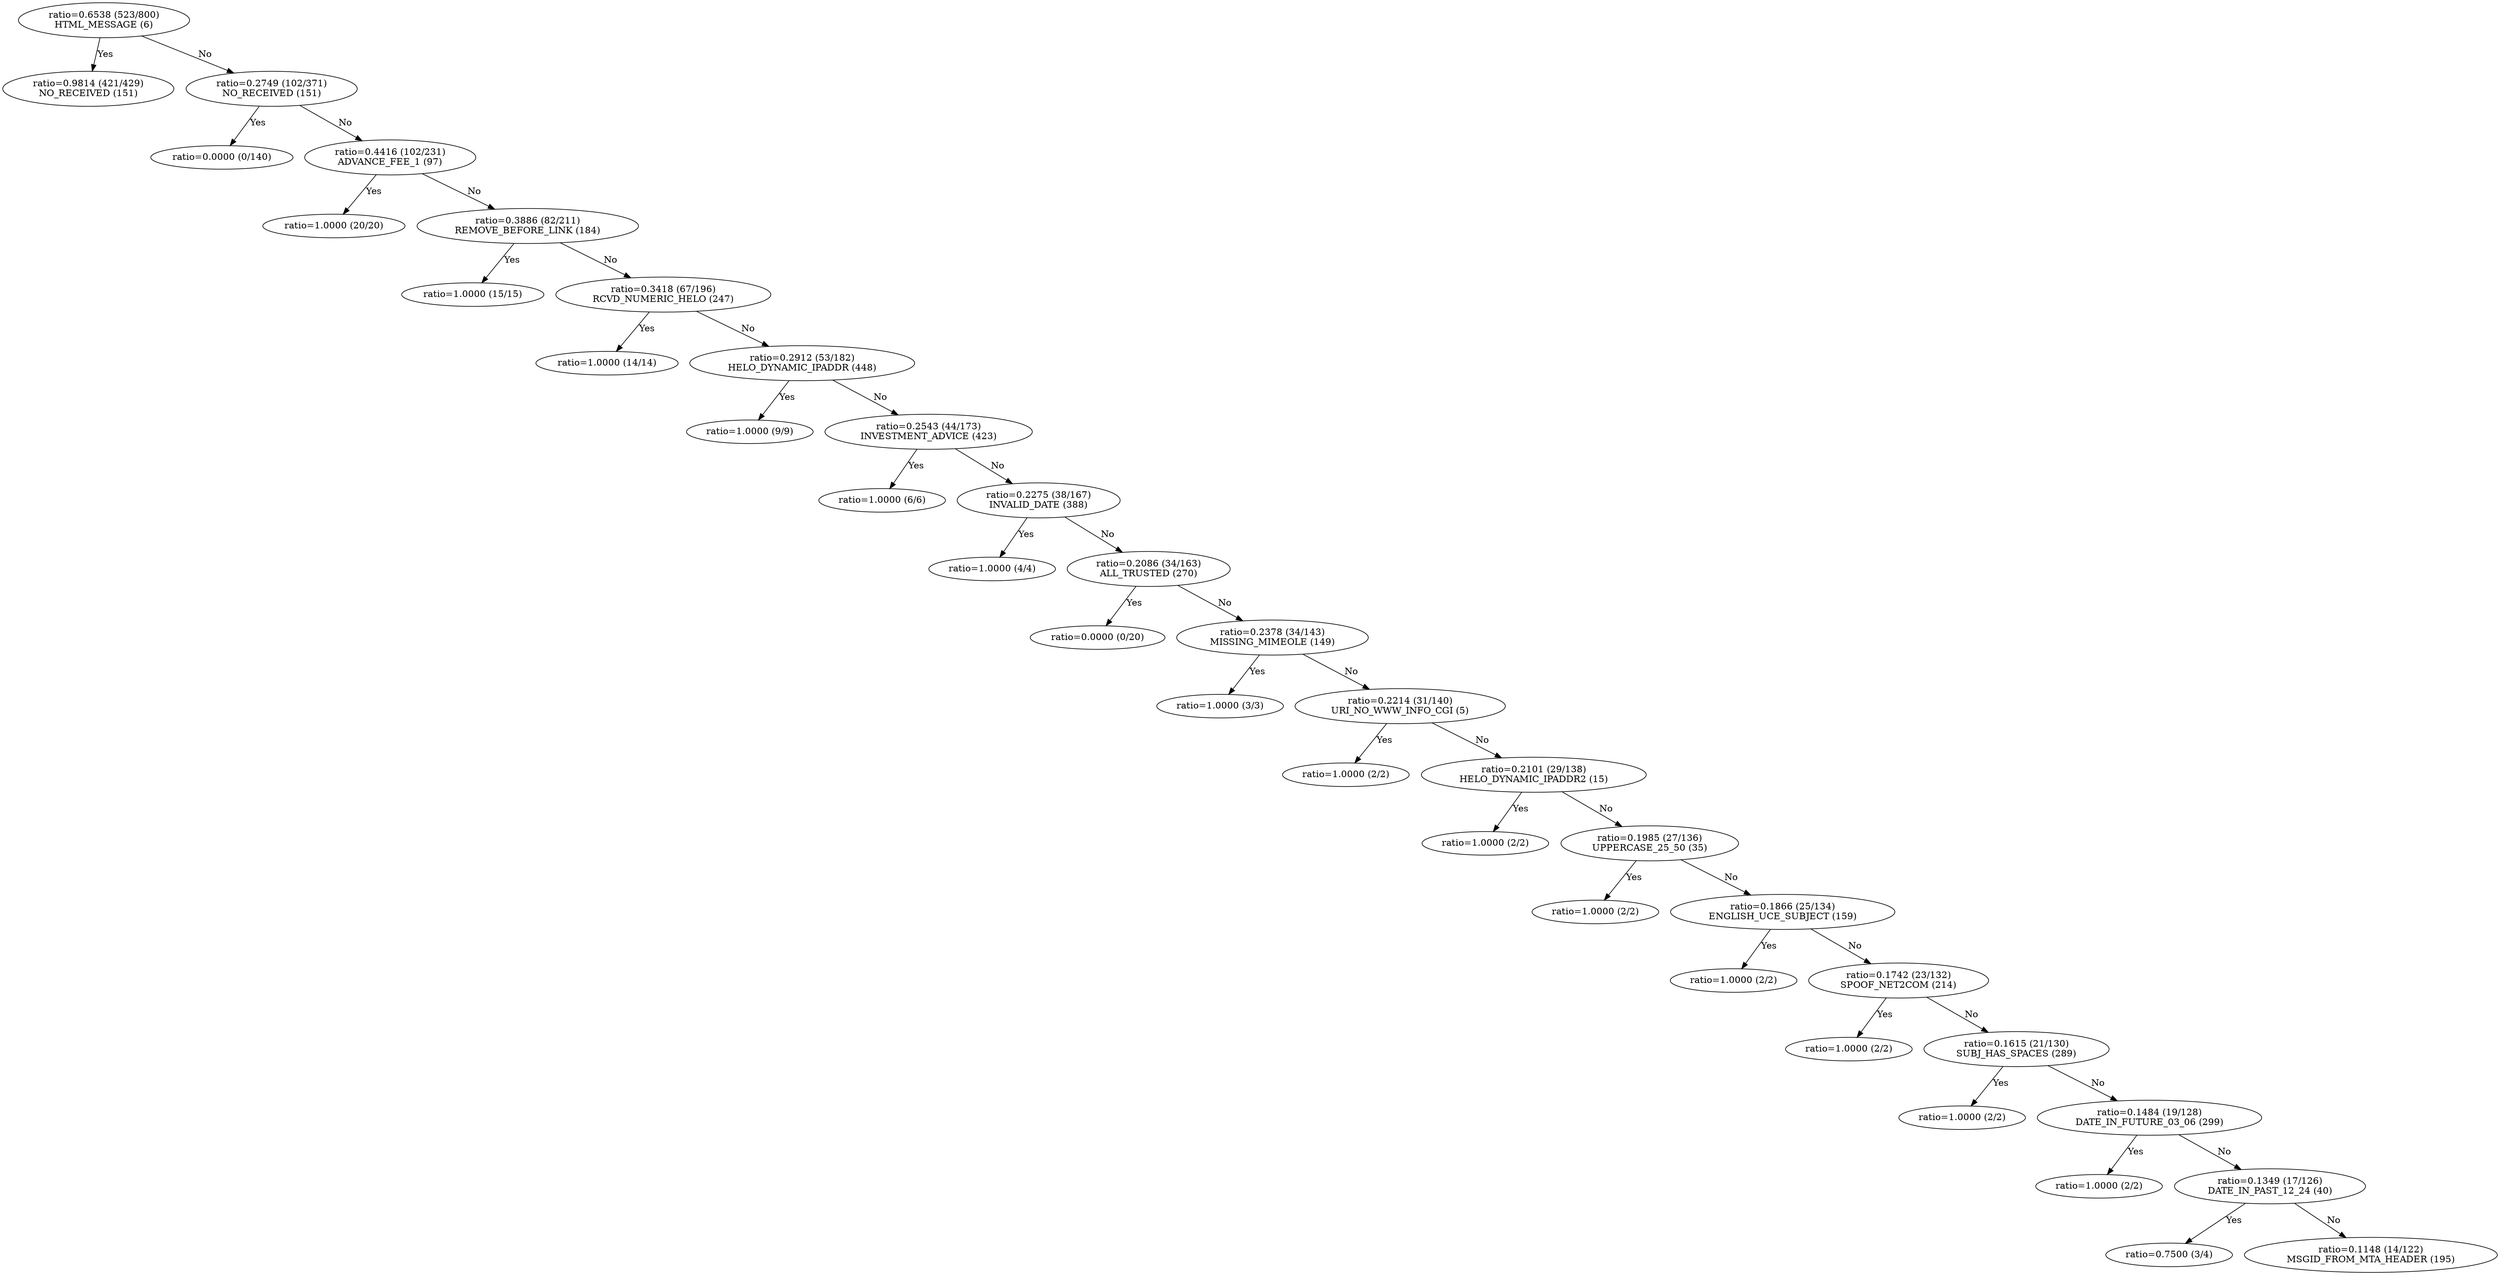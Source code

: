 digraph decisiontree {
n743 [label="ratio=0.6538 (523/800)\nHTML_MESSAGE (6)"];

n744 [label="ratio=0.9814 (421/429)\nNO_RECEIVED (151)"];

n743 -> n744 [label=Yes];

n743 -> n785 [label=No];

n785 [label="ratio=0.2749 (102/371)\nNO_RECEIVED (151)"];

n786 [label="ratio=0.0000 (0/140)\n"];

n785 -> n786 [label=Yes];

n785 -> n787 [label=No];

n787 [label="ratio=0.4416 (102/231)\nADVANCE_FEE_1 (97)"];

n788 [label="ratio=1.0000 (20/20)\n"];

n787 -> n788 [label=Yes];

n787 -> n789 [label=No];

n789 [label="ratio=0.3886 (82/211)\nREMOVE_BEFORE_LINK (184)"];

n790 [label="ratio=1.0000 (15/15)\n"];

n789 -> n790 [label=Yes];

n789 -> n791 [label=No];

n791 [label="ratio=0.3418 (67/196)\nRCVD_NUMERIC_HELO (247)"];

n792 [label="ratio=1.0000 (14/14)\n"];

n791 -> n792 [label=Yes];

n791 -> n793 [label=No];

n793 [label="ratio=0.2912 (53/182)\nHELO_DYNAMIC_IPADDR (448)"];

n794 [label="ratio=1.0000 (9/9)\n"];

n793 -> n794 [label=Yes];

n793 -> n795 [label=No];

n795 [label="ratio=0.2543 (44/173)\nINVESTMENT_ADVICE (423)"];

n796 [label="ratio=1.0000 (6/6)\n"];

n795 -> n796 [label=Yes];

n795 -> n797 [label=No];

n797 [label="ratio=0.2275 (38/167)\nINVALID_DATE (388)"];

n798 [label="ratio=1.0000 (4/4)\n"];

n797 -> n798 [label=Yes];

n797 -> n799 [label=No];

n799 [label="ratio=0.2086 (34/163)\nALL_TRUSTED (270)"];

n800 [label="ratio=0.0000 (0/20)\n"];

n799 -> n800 [label=Yes];

n799 -> n801 [label=No];

n801 [label="ratio=0.2378 (34/143)\nMISSING_MIMEOLE (149)"];

n802 [label="ratio=1.0000 (3/3)\n"];

n801 -> n802 [label=Yes];

n801 -> n803 [label=No];

n803 [label="ratio=0.2214 (31/140)\nURI_NO_WWW_INFO_CGI (5)"];

n804 [label="ratio=1.0000 (2/2)\n"];

n803 -> n804 [label=Yes];

n803 -> n805 [label=No];

n805 [label="ratio=0.2101 (29/138)\nHELO_DYNAMIC_IPADDR2 (15)"];

n806 [label="ratio=1.0000 (2/2)\n"];

n805 -> n806 [label=Yes];

n805 -> n807 [label=No];

n807 [label="ratio=0.1985 (27/136)\nUPPERCASE_25_50 (35)"];

n808 [label="ratio=1.0000 (2/2)\n"];

n807 -> n808 [label=Yes];

n807 -> n809 [label=No];

n809 [label="ratio=0.1866 (25/134)\nENGLISH_UCE_SUBJECT (159)"];

n810 [label="ratio=1.0000 (2/2)\n"];

n809 -> n810 [label=Yes];

n809 -> n811 [label=No];

n811 [label="ratio=0.1742 (23/132)\nSPOOF_NET2COM (214)"];

n812 [label="ratio=1.0000 (2/2)\n"];

n811 -> n812 [label=Yes];

n811 -> n813 [label=No];

n813 [label="ratio=0.1615 (21/130)\nSUBJ_HAS_SPACES (289)"];

n814 [label="ratio=1.0000 (2/2)\n"];

n813 -> n814 [label=Yes];

n813 -> n815 [label=No];

n815 [label="ratio=0.1484 (19/128)\nDATE_IN_FUTURE_03_06 (299)"];

n816 [label="ratio=1.0000 (2/2)\n"];

n815 -> n816 [label=Yes];

n815 -> n817 [label=No];

n817 [label="ratio=0.1349 (17/126)\nDATE_IN_PAST_12_24 (40)"];

n818 [label="ratio=0.7500 (3/4)\n"];

n817 -> n818 [label=Yes];

n817 -> n819 [label=No];

n819 [label="ratio=0.1148 (14/122)\nMSGID_FROM_MTA_HEADER (195)"];

}
